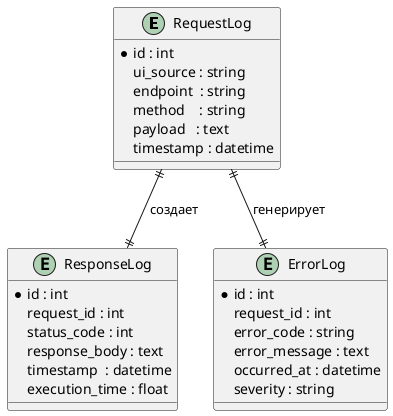 @startuml "API Gateway Service ER Diagram"
' Таблица для регистрации входящих запросов (6 атрибутов)
entity "RequestLog" as RL {
  *id : int
  ui_source : string
  endpoint  : string
  method    : string
  payload   : text
  timestamp : datetime
}

' Таблица для регистрации ответов (6 атрибутов)
entity "ResponseLog" as RPL {
  *id : int
  request_id : int
  status_code : int
  response_body : text
  timestamp  : datetime
  execution_time : float
}

' Таблица для регистрации ошибок (6 атрибутов)
entity "ErrorLog" as EL {
  *id : int
  request_id : int
  error_code : string
  error_message : text
  occurred_at : datetime
  severity : string
}

' Пример связи: один запрос логгирует свой ответ и возможную ошибку
RL ||--|| RPL : "создает"
RL ||--|| EL : "генерирует"
@enduml

